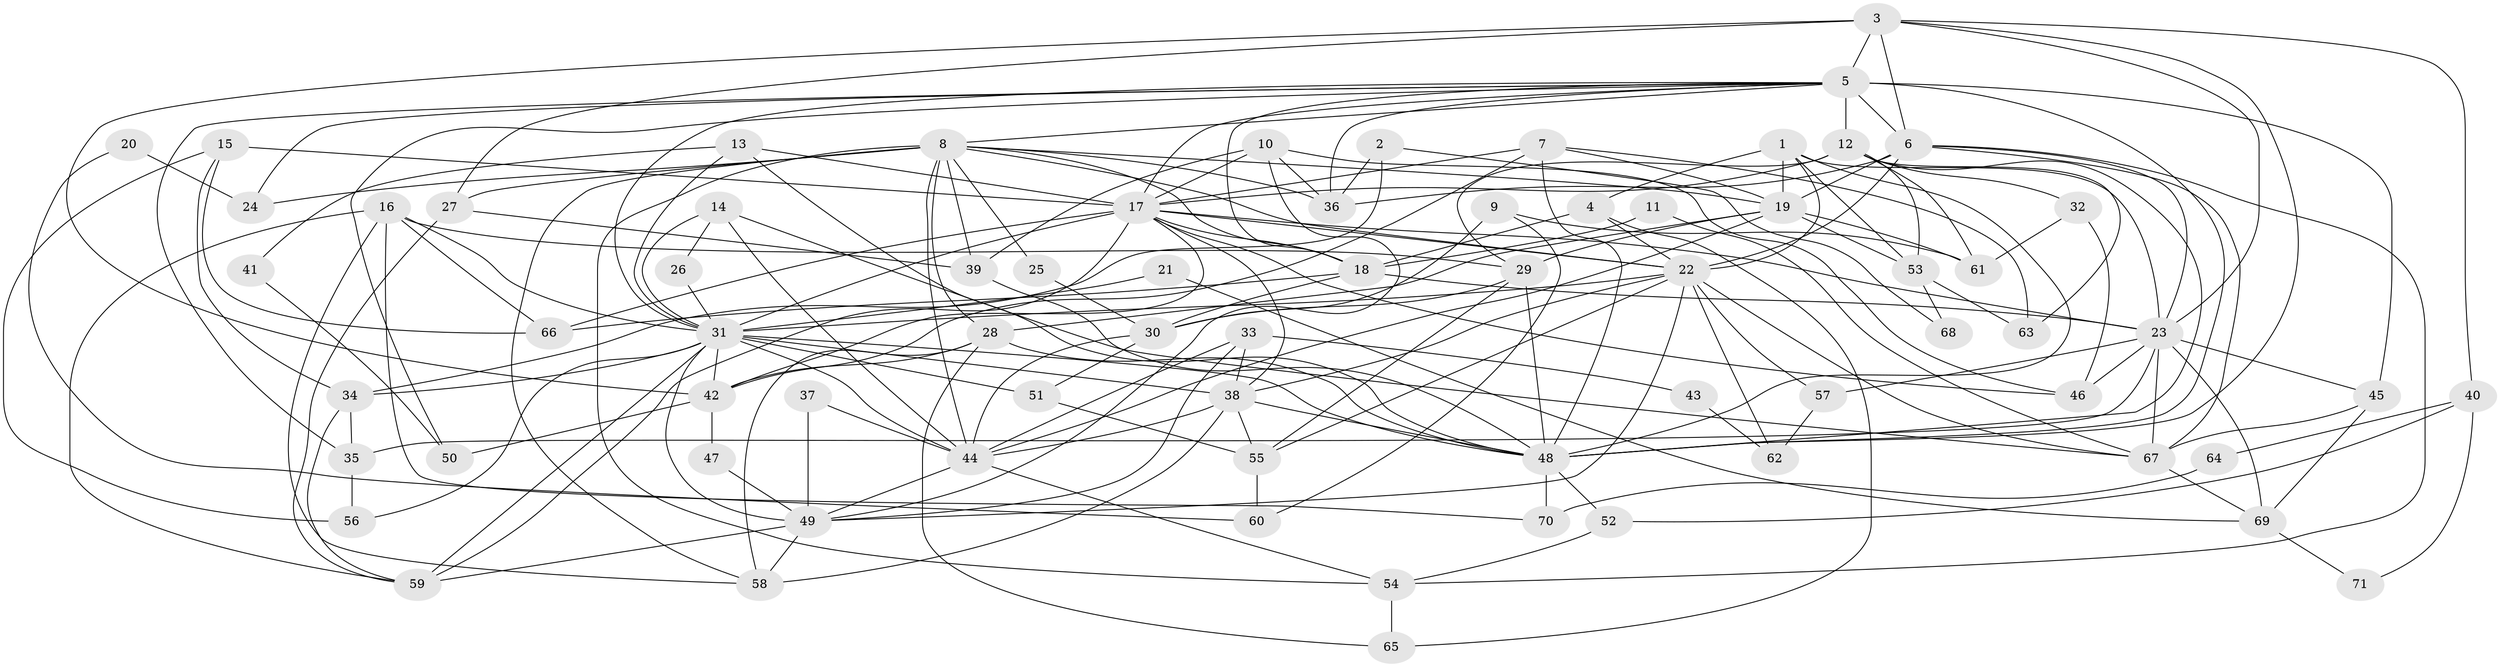 // original degree distribution, {6: 0.07746478873239436, 3: 0.2323943661971831, 4: 0.28169014084507044, 5: 0.22535211267605634, 2: 0.14084507042253522, 7: 0.035211267605633804, 8: 0.007042253521126761}
// Generated by graph-tools (version 1.1) at 2025/36/03/09/25 02:36:13]
// undirected, 71 vertices, 187 edges
graph export_dot {
graph [start="1"]
  node [color=gray90,style=filled];
  1;
  2;
  3;
  4;
  5;
  6;
  7;
  8;
  9;
  10;
  11;
  12;
  13;
  14;
  15;
  16;
  17;
  18;
  19;
  20;
  21;
  22;
  23;
  24;
  25;
  26;
  27;
  28;
  29;
  30;
  31;
  32;
  33;
  34;
  35;
  36;
  37;
  38;
  39;
  40;
  41;
  42;
  43;
  44;
  45;
  46;
  47;
  48;
  49;
  50;
  51;
  52;
  53;
  54;
  55;
  56;
  57;
  58;
  59;
  60;
  61;
  62;
  63;
  64;
  65;
  66;
  67;
  68;
  69;
  70;
  71;
  1 -- 4 [weight=1.0];
  1 -- 19 [weight=1.0];
  1 -- 22 [weight=1.0];
  1 -- 23 [weight=1.0];
  1 -- 48 [weight=1.0];
  1 -- 53 [weight=1.0];
  2 -- 34 [weight=1.0];
  2 -- 36 [weight=1.0];
  2 -- 68 [weight=1.0];
  3 -- 5 [weight=2.0];
  3 -- 6 [weight=1.0];
  3 -- 23 [weight=1.0];
  3 -- 27 [weight=1.0];
  3 -- 40 [weight=1.0];
  3 -- 42 [weight=1.0];
  3 -- 48 [weight=1.0];
  4 -- 18 [weight=1.0];
  4 -- 22 [weight=2.0];
  4 -- 65 [weight=1.0];
  5 -- 6 [weight=7.0];
  5 -- 8 [weight=2.0];
  5 -- 12 [weight=3.0];
  5 -- 17 [weight=1.0];
  5 -- 18 [weight=2.0];
  5 -- 24 [weight=1.0];
  5 -- 31 [weight=1.0];
  5 -- 35 [weight=1.0];
  5 -- 36 [weight=1.0];
  5 -- 45 [weight=2.0];
  5 -- 48 [weight=1.0];
  5 -- 50 [weight=1.0];
  6 -- 19 [weight=2.0];
  6 -- 22 [weight=1.0];
  6 -- 23 [weight=2.0];
  6 -- 36 [weight=1.0];
  6 -- 54 [weight=1.0];
  6 -- 67 [weight=1.0];
  7 -- 17 [weight=1.0];
  7 -- 19 [weight=1.0];
  7 -- 42 [weight=1.0];
  7 -- 48 [weight=1.0];
  7 -- 63 [weight=1.0];
  8 -- 18 [weight=1.0];
  8 -- 19 [weight=1.0];
  8 -- 22 [weight=1.0];
  8 -- 24 [weight=2.0];
  8 -- 25 [weight=1.0];
  8 -- 27 [weight=1.0];
  8 -- 28 [weight=1.0];
  8 -- 36 [weight=1.0];
  8 -- 39 [weight=1.0];
  8 -- 44 [weight=2.0];
  8 -- 54 [weight=1.0];
  8 -- 58 [weight=1.0];
  9 -- 30 [weight=1.0];
  9 -- 60 [weight=1.0];
  9 -- 61 [weight=1.0];
  10 -- 17 [weight=1.0];
  10 -- 36 [weight=1.0];
  10 -- 39 [weight=1.0];
  10 -- 46 [weight=1.0];
  10 -- 49 [weight=1.0];
  11 -- 18 [weight=1.0];
  11 -- 67 [weight=1.0];
  12 -- 17 [weight=1.0];
  12 -- 29 [weight=1.0];
  12 -- 32 [weight=1.0];
  12 -- 48 [weight=1.0];
  12 -- 53 [weight=1.0];
  12 -- 61 [weight=1.0];
  12 -- 63 [weight=1.0];
  13 -- 17 [weight=1.0];
  13 -- 31 [weight=1.0];
  13 -- 41 [weight=1.0];
  13 -- 48 [weight=1.0];
  14 -- 26 [weight=1.0];
  14 -- 31 [weight=1.0];
  14 -- 44 [weight=1.0];
  14 -- 67 [weight=1.0];
  15 -- 17 [weight=1.0];
  15 -- 34 [weight=1.0];
  15 -- 56 [weight=1.0];
  15 -- 66 [weight=1.0];
  16 -- 29 [weight=1.0];
  16 -- 31 [weight=1.0];
  16 -- 58 [weight=1.0];
  16 -- 59 [weight=1.0];
  16 -- 66 [weight=1.0];
  16 -- 70 [weight=1.0];
  17 -- 18 [weight=2.0];
  17 -- 22 [weight=1.0];
  17 -- 23 [weight=1.0];
  17 -- 31 [weight=1.0];
  17 -- 38 [weight=1.0];
  17 -- 42 [weight=1.0];
  17 -- 46 [weight=1.0];
  17 -- 59 [weight=1.0];
  17 -- 66 [weight=1.0];
  18 -- 23 [weight=2.0];
  18 -- 30 [weight=1.0];
  18 -- 66 [weight=2.0];
  19 -- 28 [weight=1.0];
  19 -- 29 [weight=1.0];
  19 -- 44 [weight=1.0];
  19 -- 53 [weight=1.0];
  19 -- 61 [weight=1.0];
  20 -- 24 [weight=1.0];
  20 -- 60 [weight=1.0];
  21 -- 31 [weight=1.0];
  21 -- 69 [weight=1.0];
  22 -- 31 [weight=1.0];
  22 -- 38 [weight=1.0];
  22 -- 49 [weight=1.0];
  22 -- 55 [weight=1.0];
  22 -- 57 [weight=1.0];
  22 -- 62 [weight=1.0];
  22 -- 67 [weight=1.0];
  23 -- 35 [weight=1.0];
  23 -- 45 [weight=1.0];
  23 -- 46 [weight=2.0];
  23 -- 57 [weight=1.0];
  23 -- 67 [weight=2.0];
  23 -- 69 [weight=1.0];
  25 -- 30 [weight=1.0];
  26 -- 31 [weight=1.0];
  27 -- 39 [weight=1.0];
  27 -- 59 [weight=1.0];
  28 -- 42 [weight=1.0];
  28 -- 48 [weight=1.0];
  28 -- 58 [weight=1.0];
  28 -- 65 [weight=1.0];
  29 -- 30 [weight=1.0];
  29 -- 48 [weight=1.0];
  29 -- 55 [weight=1.0];
  30 -- 44 [weight=1.0];
  30 -- 51 [weight=1.0];
  31 -- 34 [weight=1.0];
  31 -- 38 [weight=1.0];
  31 -- 42 [weight=1.0];
  31 -- 44 [weight=3.0];
  31 -- 48 [weight=1.0];
  31 -- 49 [weight=3.0];
  31 -- 51 [weight=1.0];
  31 -- 56 [weight=1.0];
  31 -- 59 [weight=1.0];
  32 -- 46 [weight=1.0];
  32 -- 61 [weight=1.0];
  33 -- 38 [weight=1.0];
  33 -- 43 [weight=1.0];
  33 -- 44 [weight=1.0];
  33 -- 49 [weight=1.0];
  34 -- 35 [weight=1.0];
  34 -- 59 [weight=1.0];
  35 -- 56 [weight=1.0];
  37 -- 44 [weight=2.0];
  37 -- 49 [weight=1.0];
  38 -- 44 [weight=1.0];
  38 -- 48 [weight=1.0];
  38 -- 55 [weight=1.0];
  38 -- 58 [weight=1.0];
  39 -- 48 [weight=1.0];
  40 -- 52 [weight=1.0];
  40 -- 64 [weight=1.0];
  40 -- 71 [weight=1.0];
  41 -- 50 [weight=1.0];
  42 -- 47 [weight=1.0];
  42 -- 50 [weight=1.0];
  43 -- 62 [weight=1.0];
  44 -- 49 [weight=1.0];
  44 -- 54 [weight=1.0];
  45 -- 67 [weight=1.0];
  45 -- 69 [weight=1.0];
  47 -- 49 [weight=1.0];
  48 -- 52 [weight=1.0];
  48 -- 70 [weight=2.0];
  49 -- 58 [weight=1.0];
  49 -- 59 [weight=1.0];
  51 -- 55 [weight=1.0];
  52 -- 54 [weight=1.0];
  53 -- 63 [weight=1.0];
  53 -- 68 [weight=1.0];
  54 -- 65 [weight=1.0];
  55 -- 60 [weight=1.0];
  57 -- 62 [weight=1.0];
  64 -- 70 [weight=1.0];
  67 -- 69 [weight=1.0];
  69 -- 71 [weight=1.0];
}
